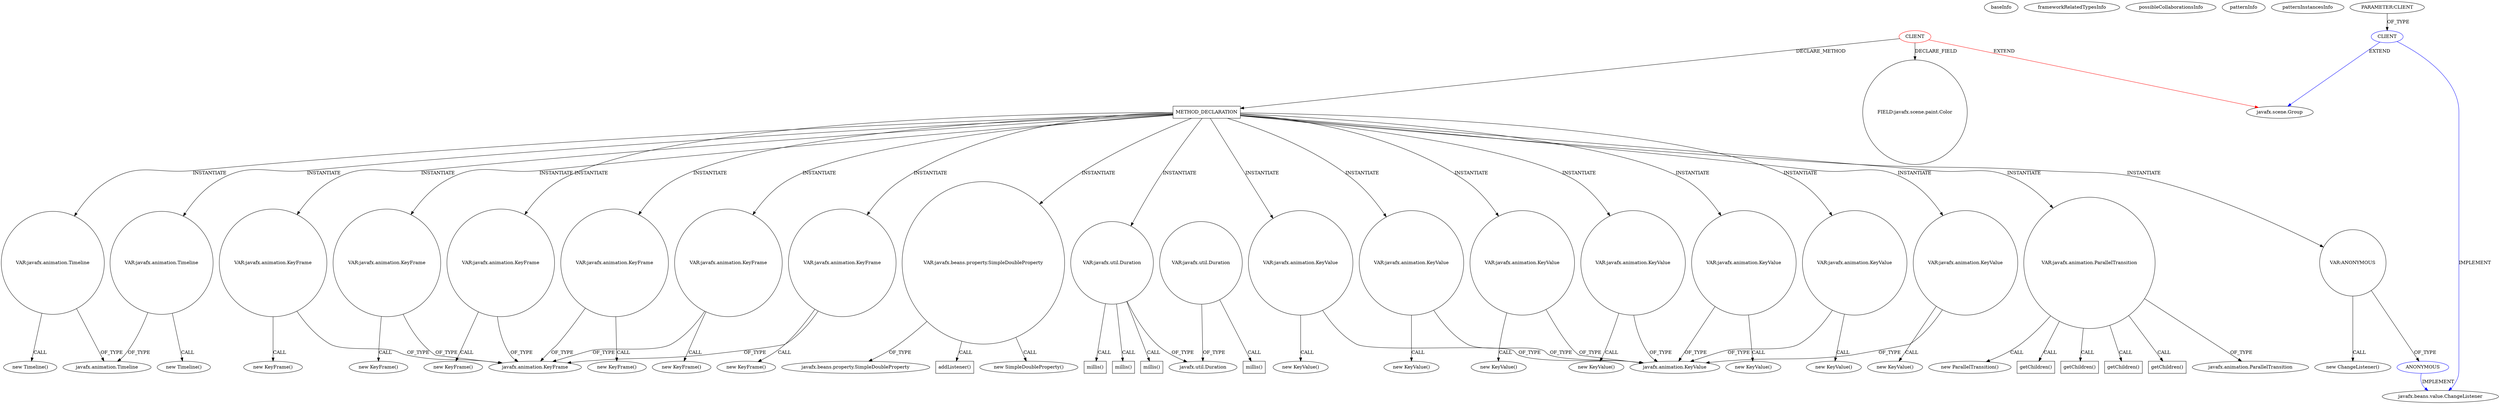 digraph {
baseInfo[graphId=2659,category="pattern",isAnonymous=false,possibleRelation=true]
frameworkRelatedTypesInfo[0="javafx.scene.Group"]
possibleCollaborationsInfo[0="2659~PARAMETER_TYPE_DECLARATION-~javafx.scene.Group ~javafx.beans.value.ChangeListener javafx.scene.Group ~false~false",1="2659~INSTANTIATION-CLIENT_METHOD_DECLARATION-~javafx.scene.Group ~javafx.beans.value.ChangeListener ~false~true"]
patternInfo[frequency=2.0,patternRootClient=0]
patternInstancesInfo[0="MrLoNee-RadialFx~/MrLoNee-RadialFx/RadialFx-master/src/com/mrlonee/radialfx/settingsmenu/RadialSettingsMenu.java~RadialSettingsMenu~976",1="MrLoNee-RadialFx~/MrLoNee-RadialFx/RadialFx-master/src/com/mrlonee/radialfx/moviemenu/RadialMovieMenu.java~RadialMovieMenu~969"]
164[label="new ParallelTransition()",vertexType="CONSTRUCTOR_CALL",isFrameworkType=false]
165[label="VAR:javafx.animation.ParallelTransition",vertexType="VARIABLE_EXPRESION",isFrameworkType=false,shape=circle]
160[label="METHOD_DECLARATION",vertexType="CLIENT_METHOD_DECLARATION",isFrameworkType=false,shape=box]
171[label="VAR:javafx.animation.Timeline",vertexType="VARIABLE_EXPRESION",isFrameworkType=false,shape=circle]
194[label="VAR:javafx.animation.Timeline",vertexType="VARIABLE_EXPRESION",isFrameworkType=false,shape=circle]
0[label="CLIENT",vertexType="ROOT_CLIENT_CLASS_DECLARATION",isFrameworkType=false,color=red]
180[label="VAR:javafx.animation.KeyFrame",vertexType="VARIABLE_EXPRESION",isFrameworkType=false,shape=circle]
207[label="VAR:javafx.animation.KeyFrame",vertexType="VARIABLE_EXPRESION",isFrameworkType=false,shape=circle]
179[label="new KeyFrame()",vertexType="CONSTRUCTOR_CALL",isFrameworkType=false]
206[label="new KeyFrame()",vertexType="CONSTRUCTOR_CALL",isFrameworkType=false]
197[label="VAR:javafx.animation.KeyFrame",vertexType="VARIABLE_EXPRESION",isFrameworkType=false,shape=circle]
196[label="new KeyFrame()",vertexType="CONSTRUCTOR_CALL",isFrameworkType=false]
243[label="VAR:javafx.animation.KeyFrame",vertexType="VARIABLE_EXPRESION",isFrameworkType=false,shape=circle]
242[label="new KeyFrame()",vertexType="CONSTRUCTOR_CALL",isFrameworkType=false]
174[label="VAR:javafx.animation.KeyFrame",vertexType="VARIABLE_EXPRESION",isFrameworkType=false,shape=circle]
173[label="new KeyFrame()",vertexType="CONSTRUCTOR_CALL",isFrameworkType=false]
249[label="VAR:javafx.animation.KeyFrame",vertexType="VARIABLE_EXPRESION",isFrameworkType=false,shape=circle]
248[label="new KeyFrame()",vertexType="CONSTRUCTOR_CALL",isFrameworkType=false]
332[label="getChildren()",vertexType="INSIDE_CALL",isFrameworkType=false,shape=box]
189[label="getChildren()",vertexType="INSIDE_CALL",isFrameworkType=false,shape=box]
301[label="getChildren()",vertexType="INSIDE_CALL",isFrameworkType=false,shape=box]
227[label="getChildren()",vertexType="INSIDE_CALL",isFrameworkType=false,shape=box]
229[label="VAR:javafx.beans.property.SimpleDoubleProperty",vertexType="VARIABLE_EXPRESION",isFrameworkType=false,shape=circle]
230[label="javafx.beans.property.SimpleDoubleProperty",vertexType="FRAMEWORK_CLASS_TYPE",isFrameworkType=false]
182[label="VAR:javafx.util.Duration",vertexType="VARIABLE_EXPRESION",isFrameworkType=false,shape=circle]
175[label="javafx.animation.KeyFrame",vertexType="FRAMEWORK_CLASS_TYPE",isFrameworkType=false]
246[label="VAR:javafx.animation.KeyValue",vertexType="VARIABLE_EXPRESION",isFrameworkType=false,shape=circle]
245[label="new KeyValue()",vertexType="CONSTRUCTOR_CALL",isFrameworkType=false]
178[label="javafx.animation.KeyValue",vertexType="FRAMEWORK_CLASS_TYPE",isFrameworkType=false]
186[label="VAR:javafx.animation.KeyValue",vertexType="VARIABLE_EXPRESION",isFrameworkType=false,shape=circle]
185[label="new KeyValue()",vertexType="CONSTRUCTOR_CALL",isFrameworkType=false]
222[label="VAR:javafx.animation.KeyValue",vertexType="VARIABLE_EXPRESION",isFrameworkType=false,shape=circle]
221[label="new KeyValue()",vertexType="CONSTRUCTOR_CALL",isFrameworkType=false]
202[label="VAR:javafx.animation.KeyValue",vertexType="VARIABLE_EXPRESION",isFrameworkType=false,shape=circle]
201[label="new KeyValue()",vertexType="CONSTRUCTOR_CALL",isFrameworkType=false]
254[label="VAR:javafx.animation.KeyValue",vertexType="VARIABLE_EXPRESION",isFrameworkType=false,shape=circle]
253[label="new KeyValue()",vertexType="CONSTRUCTOR_CALL",isFrameworkType=false]
177[label="VAR:javafx.animation.KeyValue",vertexType="VARIABLE_EXPRESION",isFrameworkType=false,shape=circle]
176[label="new KeyValue()",vertexType="CONSTRUCTOR_CALL",isFrameworkType=false]
212[label="VAR:javafx.animation.KeyValue",vertexType="VARIABLE_EXPRESION",isFrameworkType=false,shape=circle]
211[label="new KeyValue()",vertexType="CONSTRUCTOR_CALL",isFrameworkType=false]
159[label="javafx.util.Duration",vertexType="FRAMEWORK_CLASS_TYPE",isFrameworkType=false]
157[label="VAR:javafx.util.Duration",vertexType="VARIABLE_EXPRESION",isFrameworkType=false,shape=circle]
172[label="javafx.animation.Timeline",vertexType="FRAMEWORK_CLASS_TYPE",isFrameworkType=false]
1[label="javafx.scene.Group",vertexType="FRAMEWORK_CLASS_TYPE",isFrameworkType=false]
239[label="addListener()",vertexType="INSIDE_CALL",isFrameworkType=false,shape=box]
18[label="CLIENT",vertexType="REFERENCE_CLIENT_CLASS_DECLARATION",isFrameworkType=false,color=blue]
20[label="javafx.beans.value.ChangeListener",vertexType="FRAMEWORK_INTERFACE_TYPE",isFrameworkType=false]
233[label="ANONYMOUS",vertexType="REFERENCE_ANONYMOUS_DECLARATION",isFrameworkType=false,color=blue]
118[label="PARAMETER:CLIENT",vertexType="PARAMETER_DECLARATION",isFrameworkType=false]
252[label="millis()",vertexType="INSIDE_CALL",isFrameworkType=false,shape=box]
158[label="millis()",vertexType="INSIDE_CALL",isFrameworkType=false,shape=box]
183[label="millis()",vertexType="INSIDE_CALL",isFrameworkType=false,shape=box]
325[label="millis()",vertexType="INSIDE_CALL",isFrameworkType=false,shape=box]
232[label="VAR:ANONYMOUS",vertexType="VARIABLE_EXPRESION",isFrameworkType=false,shape=circle]
231[label="new ChangeListener()",vertexType="CONSTRUCTOR_CALL",isFrameworkType=false]
228[label="new SimpleDoubleProperty()",vertexType="CONSTRUCTOR_CALL",isFrameworkType=false]
166[label="javafx.animation.ParallelTransition",vertexType="FRAMEWORK_CLASS_TYPE",isFrameworkType=false]
193[label="new Timeline()",vertexType="CONSTRUCTOR_CALL",isFrameworkType=false]
170[label="new Timeline()",vertexType="CONSTRUCTOR_CALL",isFrameworkType=false]
28[label="FIELD:javafx.scene.paint.Color",vertexType="FIELD_DECLARATION",isFrameworkType=false,shape=circle]
160->182[label="INSTANTIATE"]
18->20[label="IMPLEMENT",color=blue]
160->207[label="INSTANTIATE"]
229->230[label="OF_TYPE"]
207->175[label="OF_TYPE"]
177->178[label="OF_TYPE"]
165->164[label="CALL"]
212->178[label="OF_TYPE"]
160->197[label="INSTANTIATE"]
243->175[label="OF_TYPE"]
232->233[label="OF_TYPE"]
165->301[label="CALL"]
182->159[label="OF_TYPE"]
229->239[label="CALL"]
160->249[label="INSTANTIATE"]
165->189[label="CALL"]
18->1[label="EXTEND",color=blue]
160->229[label="INSTANTIATE"]
160->232[label="INSTANTIATE"]
186->185[label="CALL"]
160->171[label="INSTANTIATE"]
160->243[label="INSTANTIATE"]
212->211[label="CALL"]
160->254[label="INSTANTIATE"]
160->186[label="INSTANTIATE"]
222->178[label="OF_TYPE"]
177->176[label="CALL"]
182->325[label="CALL"]
180->175[label="OF_TYPE"]
197->196[label="CALL"]
160->194[label="INSTANTIATE"]
232->231[label="CALL"]
165->166[label="OF_TYPE"]
249->248[label="CALL"]
171->170[label="CALL"]
171->172[label="OF_TYPE"]
118->18[label="OF_TYPE"]
180->179[label="CALL"]
160->202[label="INSTANTIATE"]
0->1[label="EXTEND",color=red]
160->180[label="INSTANTIATE"]
157->159[label="OF_TYPE"]
254->178[label="OF_TYPE"]
254->253[label="CALL"]
157->158[label="CALL"]
246->245[label="CALL"]
160->246[label="INSTANTIATE"]
202->178[label="OF_TYPE"]
0->28[label="DECLARE_FIELD"]
249->175[label="OF_TYPE"]
0->160[label="DECLARE_METHOD"]
160->212[label="INSTANTIATE"]
246->178[label="OF_TYPE"]
194->193[label="CALL"]
186->178[label="OF_TYPE"]
233->20[label="IMPLEMENT",color=blue]
174->175[label="OF_TYPE"]
174->173[label="CALL"]
182->183[label="CALL"]
160->222[label="INSTANTIATE"]
182->252[label="CALL"]
160->174[label="INSTANTIATE"]
165->332[label="CALL"]
160->165[label="INSTANTIATE"]
197->175[label="OF_TYPE"]
243->242[label="CALL"]
222->221[label="CALL"]
165->227[label="CALL"]
229->228[label="CALL"]
202->201[label="CALL"]
194->172[label="OF_TYPE"]
160->177[label="INSTANTIATE"]
207->206[label="CALL"]
}
